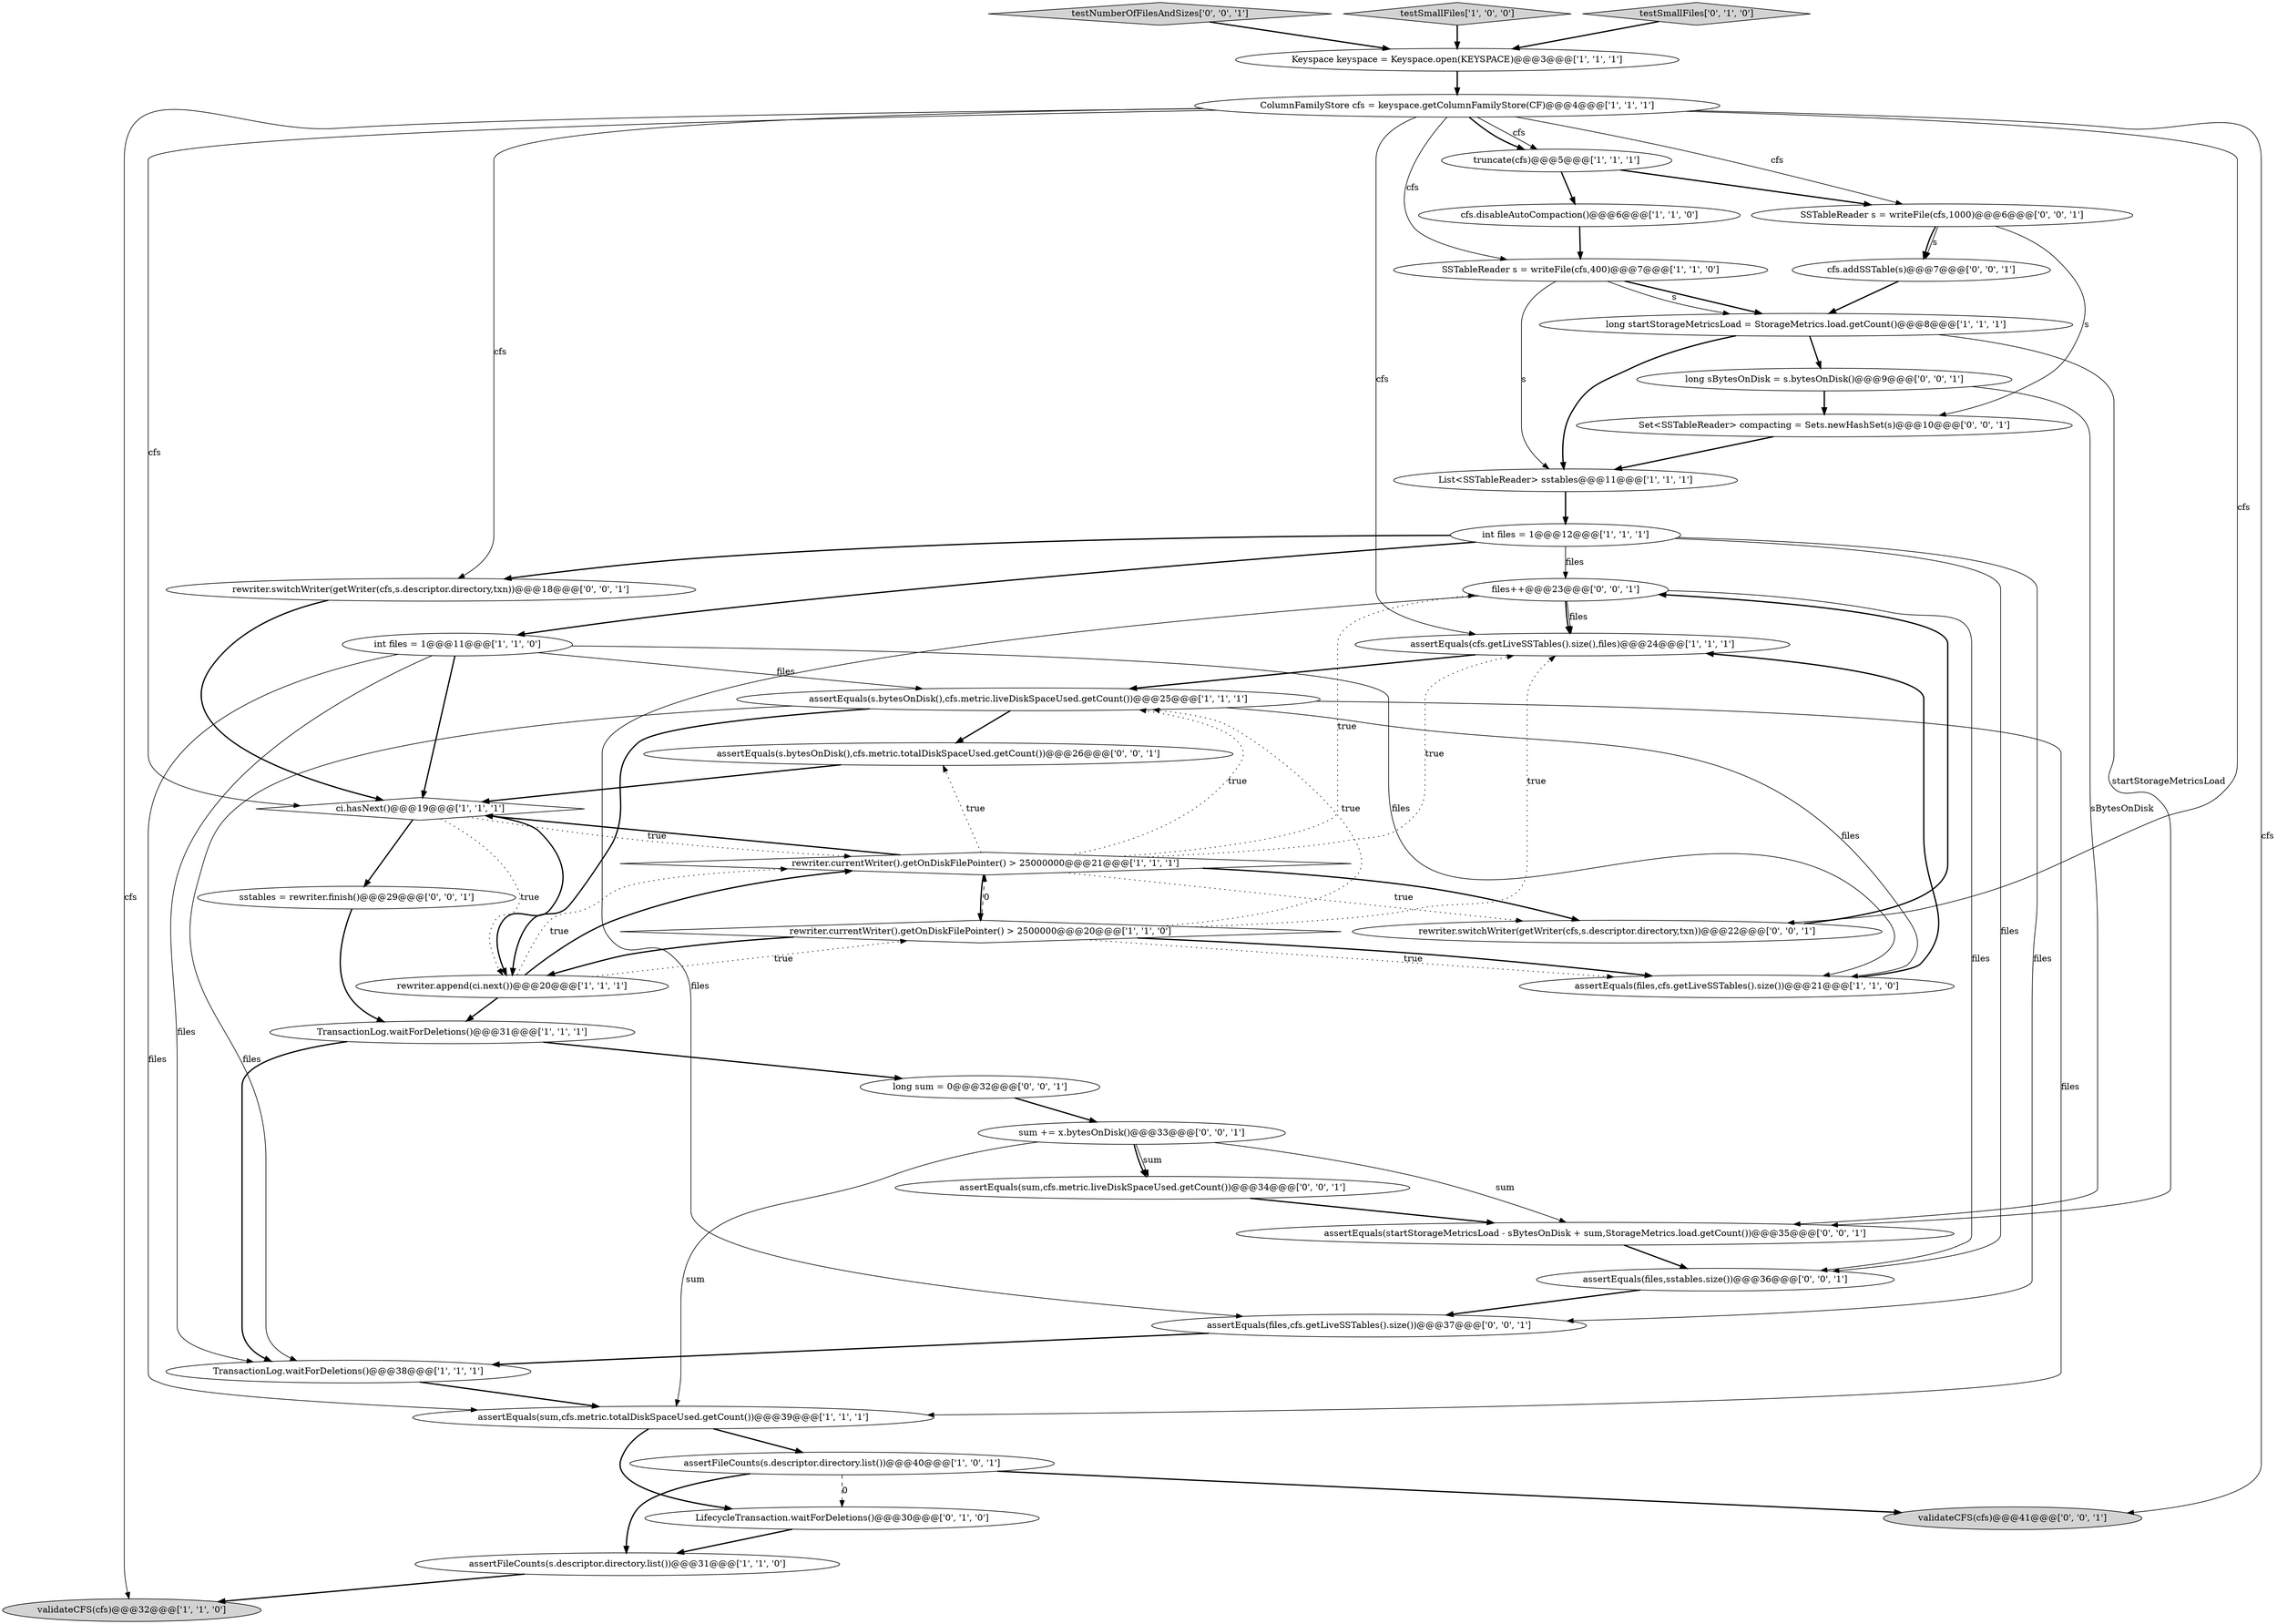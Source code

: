 digraph {
26 [style = filled, label = "files++@@@23@@@['0', '0', '1']", fillcolor = white, shape = ellipse image = "AAA0AAABBB3BBB"];
24 [style = filled, label = "LifecycleTransaction.waitForDeletions()@@@30@@@['0', '1', '0']", fillcolor = white, shape = ellipse image = "AAA1AAABBB2BBB"];
13 [style = filled, label = "SSTableReader s = writeFile(cfs,400)@@@7@@@['1', '1', '0']", fillcolor = white, shape = ellipse image = "AAA0AAABBB1BBB"];
33 [style = filled, label = "sum += x.bytesOnDisk()@@@33@@@['0', '0', '1']", fillcolor = white, shape = ellipse image = "AAA0AAABBB3BBB"];
41 [style = filled, label = "rewriter.switchWriter(getWriter(cfs,s.descriptor.directory,txn))@@@18@@@['0', '0', '1']", fillcolor = white, shape = ellipse image = "AAA0AAABBB3BBB"];
18 [style = filled, label = "int files = 1@@@11@@@['1', '1', '0']", fillcolor = white, shape = ellipse image = "AAA0AAABBB1BBB"];
5 [style = filled, label = "TransactionLog.waitForDeletions()@@@31@@@['1', '1', '1']", fillcolor = white, shape = ellipse image = "AAA0AAABBB1BBB"];
31 [style = filled, label = "assertEquals(s.bytesOnDisk(),cfs.metric.totalDiskSpaceUsed.getCount())@@@26@@@['0', '0', '1']", fillcolor = white, shape = ellipse image = "AAA0AAABBB3BBB"];
30 [style = filled, label = "assertEquals(files,sstables.size())@@@36@@@['0', '0', '1']", fillcolor = white, shape = ellipse image = "AAA0AAABBB3BBB"];
36 [style = filled, label = "SSTableReader s = writeFile(cfs,1000)@@@6@@@['0', '0', '1']", fillcolor = white, shape = ellipse image = "AAA0AAABBB3BBB"];
0 [style = filled, label = "validateCFS(cfs)@@@32@@@['1', '1', '0']", fillcolor = lightgray, shape = ellipse image = "AAA0AAABBB1BBB"];
29 [style = filled, label = "Set<SSTableReader> compacting = Sets.newHashSet(s)@@@10@@@['0', '0', '1']", fillcolor = white, shape = ellipse image = "AAA0AAABBB3BBB"];
34 [style = filled, label = "testNumberOfFilesAndSizes['0', '0', '1']", fillcolor = lightgray, shape = diamond image = "AAA0AAABBB3BBB"];
27 [style = filled, label = "cfs.addSSTable(s)@@@7@@@['0', '0', '1']", fillcolor = white, shape = ellipse image = "AAA0AAABBB3BBB"];
8 [style = filled, label = "TransactionLog.waitForDeletions()@@@38@@@['1', '1', '1']", fillcolor = white, shape = ellipse image = "AAA0AAABBB1BBB"];
28 [style = filled, label = "assertEquals(files,cfs.getLiveSSTables().size())@@@37@@@['0', '0', '1']", fillcolor = white, shape = ellipse image = "AAA0AAABBB3BBB"];
19 [style = filled, label = "assertFileCounts(s.descriptor.directory.list())@@@31@@@['1', '1', '0']", fillcolor = white, shape = ellipse image = "AAA0AAABBB1BBB"];
2 [style = filled, label = "ColumnFamilyStore cfs = keyspace.getColumnFamilyStore(CF)@@@4@@@['1', '1', '1']", fillcolor = white, shape = ellipse image = "AAA0AAABBB1BBB"];
1 [style = filled, label = "long startStorageMetricsLoad = StorageMetrics.load.getCount()@@@8@@@['1', '1', '1']", fillcolor = white, shape = ellipse image = "AAA0AAABBB1BBB"];
38 [style = filled, label = "assertEquals(startStorageMetricsLoad - sBytesOnDisk + sum,StorageMetrics.load.getCount())@@@35@@@['0', '0', '1']", fillcolor = white, shape = ellipse image = "AAA0AAABBB3BBB"];
17 [style = filled, label = "assertFileCounts(s.descriptor.directory.list())@@@40@@@['1', '0', '1']", fillcolor = white, shape = ellipse image = "AAA0AAABBB1BBB"];
16 [style = filled, label = "rewriter.currentWriter().getOnDiskFilePointer() > 2500000@@@20@@@['1', '1', '0']", fillcolor = white, shape = diamond image = "AAA0AAABBB1BBB"];
14 [style = filled, label = "rewriter.currentWriter().getOnDiskFilePointer() > 25000000@@@21@@@['1', '1', '1']", fillcolor = white, shape = diamond image = "AAA0AAABBB1BBB"];
35 [style = filled, label = "long sum = 0@@@32@@@['0', '0', '1']", fillcolor = white, shape = ellipse image = "AAA0AAABBB3BBB"];
39 [style = filled, label = "sstables = rewriter.finish()@@@29@@@['0', '0', '1']", fillcolor = white, shape = ellipse image = "AAA0AAABBB3BBB"];
25 [style = filled, label = "rewriter.switchWriter(getWriter(cfs,s.descriptor.directory,txn))@@@22@@@['0', '0', '1']", fillcolor = white, shape = ellipse image = "AAA0AAABBB3BBB"];
4 [style = filled, label = "rewriter.append(ci.next())@@@20@@@['1', '1', '1']", fillcolor = white, shape = ellipse image = "AAA0AAABBB1BBB"];
32 [style = filled, label = "validateCFS(cfs)@@@41@@@['0', '0', '1']", fillcolor = lightgray, shape = ellipse image = "AAA0AAABBB3BBB"];
20 [style = filled, label = "truncate(cfs)@@@5@@@['1', '1', '1']", fillcolor = white, shape = ellipse image = "AAA0AAABBB1BBB"];
22 [style = filled, label = "assertEquals(s.bytesOnDisk(),cfs.metric.liveDiskSpaceUsed.getCount())@@@25@@@['1', '1', '1']", fillcolor = white, shape = ellipse image = "AAA0AAABBB1BBB"];
9 [style = filled, label = "cfs.disableAutoCompaction()@@@6@@@['1', '1', '0']", fillcolor = white, shape = ellipse image = "AAA0AAABBB1BBB"];
40 [style = filled, label = "assertEquals(sum,cfs.metric.liveDiskSpaceUsed.getCount())@@@34@@@['0', '0', '1']", fillcolor = white, shape = ellipse image = "AAA0AAABBB3BBB"];
11 [style = filled, label = "ci.hasNext()@@@19@@@['1', '1', '1']", fillcolor = white, shape = diamond image = "AAA0AAABBB1BBB"];
10 [style = filled, label = "List<SSTableReader> sstables@@@11@@@['1', '1', '1']", fillcolor = white, shape = ellipse image = "AAA0AAABBB1BBB"];
12 [style = filled, label = "assertEquals(sum,cfs.metric.totalDiskSpaceUsed.getCount())@@@39@@@['1', '1', '1']", fillcolor = white, shape = ellipse image = "AAA0AAABBB1BBB"];
21 [style = filled, label = "int files = 1@@@12@@@['1', '1', '1']", fillcolor = white, shape = ellipse image = "AAA0AAABBB1BBB"];
37 [style = filled, label = "long sBytesOnDisk = s.bytesOnDisk()@@@9@@@['0', '0', '1']", fillcolor = white, shape = ellipse image = "AAA0AAABBB3BBB"];
15 [style = filled, label = "testSmallFiles['1', '0', '0']", fillcolor = lightgray, shape = diamond image = "AAA0AAABBB1BBB"];
6 [style = filled, label = "assertEquals(files,cfs.getLiveSSTables().size())@@@21@@@['1', '1', '0']", fillcolor = white, shape = ellipse image = "AAA0AAABBB1BBB"];
23 [style = filled, label = "testSmallFiles['0', '1', '0']", fillcolor = lightgray, shape = diamond image = "AAA0AAABBB2BBB"];
3 [style = filled, label = "Keyspace keyspace = Keyspace.open(KEYSPACE)@@@3@@@['1', '1', '1']", fillcolor = white, shape = ellipse image = "AAA0AAABBB1BBB"];
7 [style = filled, label = "assertEquals(cfs.getLiveSSTables().size(),files)@@@24@@@['1', '1', '1']", fillcolor = white, shape = ellipse image = "AAA0AAABBB1BBB"];
35->33 [style = bold, label=""];
10->21 [style = bold, label=""];
11->4 [style = bold, label=""];
33->38 [style = solid, label="sum"];
39->5 [style = bold, label=""];
25->26 [style = bold, label=""];
14->26 [style = dotted, label="true"];
19->0 [style = bold, label=""];
7->22 [style = bold, label=""];
22->31 [style = bold, label=""];
14->7 [style = dotted, label="true"];
14->11 [style = bold, label=""];
12->24 [style = bold, label=""];
1->37 [style = bold, label=""];
16->6 [style = dotted, label="true"];
36->27 [style = solid, label="s"];
21->18 [style = bold, label=""];
21->26 [style = solid, label="files"];
18->22 [style = solid, label="files"];
16->6 [style = bold, label=""];
17->24 [style = dashed, label="0"];
13->1 [style = bold, label=""];
11->4 [style = dotted, label="true"];
33->12 [style = solid, label="sum"];
16->22 [style = dotted, label="true"];
1->10 [style = bold, label=""];
16->4 [style = bold, label=""];
18->6 [style = solid, label="files"];
41->11 [style = bold, label=""];
1->38 [style = solid, label="startStorageMetricsLoad"];
28->8 [style = bold, label=""];
13->1 [style = solid, label="s"];
2->20 [style = solid, label="cfs"];
33->40 [style = solid, label="sum"];
22->12 [style = solid, label="files"];
2->36 [style = solid, label="cfs"];
14->31 [style = dotted, label="true"];
17->32 [style = bold, label=""];
18->12 [style = solid, label="files"];
11->14 [style = dotted, label="true"];
15->3 [style = bold, label=""];
29->10 [style = bold, label=""];
30->28 [style = bold, label=""];
14->22 [style = dotted, label="true"];
20->36 [style = bold, label=""];
26->7 [style = solid, label="files"];
2->41 [style = solid, label="cfs"];
22->8 [style = solid, label="files"];
31->11 [style = bold, label=""];
5->8 [style = bold, label=""];
13->10 [style = solid, label="s"];
2->25 [style = solid, label="cfs"];
21->30 [style = solid, label="files"];
14->16 [style = bold, label=""];
3->2 [style = bold, label=""];
17->19 [style = bold, label=""];
16->7 [style = dotted, label="true"];
5->35 [style = bold, label=""];
33->40 [style = bold, label=""];
37->38 [style = solid, label="sBytesOnDisk"];
37->29 [style = bold, label=""];
12->17 [style = bold, label=""];
14->25 [style = dotted, label="true"];
2->0 [style = solid, label="cfs"];
18->8 [style = solid, label="files"];
4->14 [style = dotted, label="true"];
14->25 [style = bold, label=""];
24->19 [style = bold, label=""];
20->9 [style = bold, label=""];
18->11 [style = bold, label=""];
21->41 [style = bold, label=""];
40->38 [style = bold, label=""];
23->3 [style = bold, label=""];
36->27 [style = bold, label=""];
2->11 [style = solid, label="cfs"];
2->7 [style = solid, label="cfs"];
8->12 [style = bold, label=""];
4->16 [style = dotted, label="true"];
36->29 [style = solid, label="s"];
22->6 [style = solid, label="files"];
11->39 [style = bold, label=""];
4->5 [style = bold, label=""];
9->13 [style = bold, label=""];
2->13 [style = solid, label="cfs"];
21->28 [style = solid, label="files"];
34->3 [style = bold, label=""];
38->30 [style = bold, label=""];
27->1 [style = bold, label=""];
2->20 [style = bold, label=""];
22->4 [style = bold, label=""];
16->14 [style = dashed, label="0"];
4->14 [style = bold, label=""];
26->7 [style = bold, label=""];
26->28 [style = solid, label="files"];
6->7 [style = bold, label=""];
26->30 [style = solid, label="files"];
2->32 [style = solid, label="cfs"];
}

